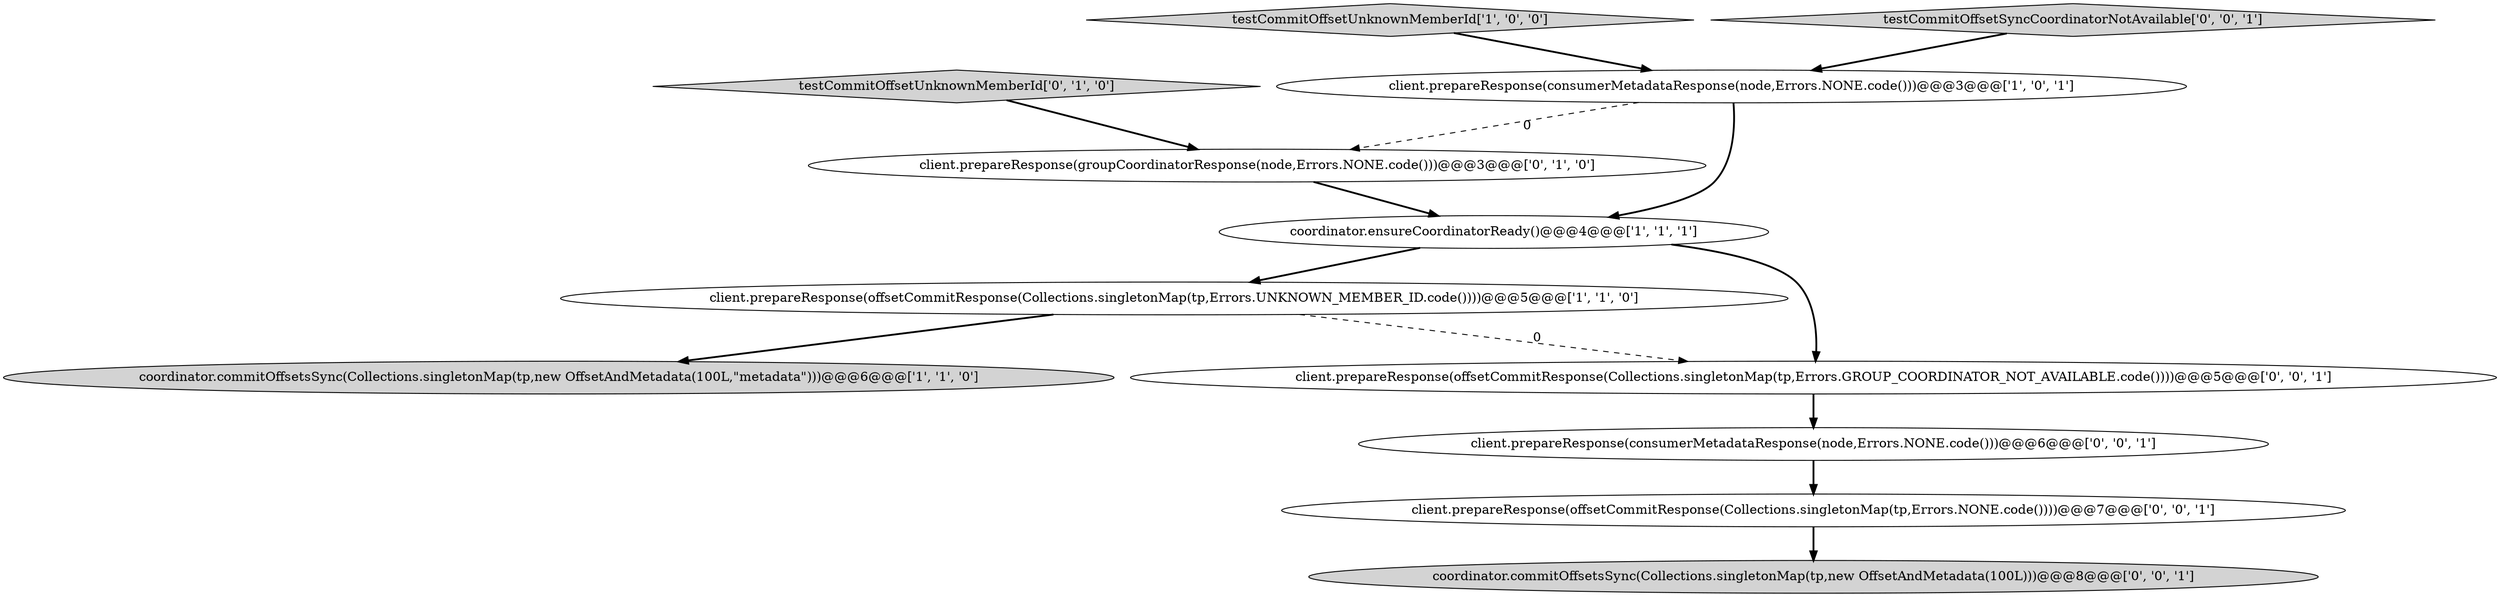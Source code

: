 digraph {
2 [style = filled, label = "coordinator.ensureCoordinatorReady()@@@4@@@['1', '1', '1']", fillcolor = white, shape = ellipse image = "AAA0AAABBB1BBB"];
3 [style = filled, label = "testCommitOffsetUnknownMemberId['1', '0', '0']", fillcolor = lightgray, shape = diamond image = "AAA0AAABBB1BBB"];
1 [style = filled, label = "client.prepareResponse(consumerMetadataResponse(node,Errors.NONE.code()))@@@3@@@['1', '0', '1']", fillcolor = white, shape = ellipse image = "AAA0AAABBB1BBB"];
10 [style = filled, label = "coordinator.commitOffsetsSync(Collections.singletonMap(tp,new OffsetAndMetadata(100L)))@@@8@@@['0', '0', '1']", fillcolor = lightgray, shape = ellipse image = "AAA0AAABBB3BBB"];
0 [style = filled, label = "client.prepareResponse(offsetCommitResponse(Collections.singletonMap(tp,Errors.UNKNOWN_MEMBER_ID.code())))@@@5@@@['1', '1', '0']", fillcolor = white, shape = ellipse image = "AAA0AAABBB1BBB"];
6 [style = filled, label = "testCommitOffsetUnknownMemberId['0', '1', '0']", fillcolor = lightgray, shape = diamond image = "AAA0AAABBB2BBB"];
4 [style = filled, label = "coordinator.commitOffsetsSync(Collections.singletonMap(tp,new OffsetAndMetadata(100L,\"metadata\")))@@@6@@@['1', '1', '0']", fillcolor = lightgray, shape = ellipse image = "AAA0AAABBB1BBB"];
7 [style = filled, label = "client.prepareResponse(consumerMetadataResponse(node,Errors.NONE.code()))@@@6@@@['0', '0', '1']", fillcolor = white, shape = ellipse image = "AAA0AAABBB3BBB"];
11 [style = filled, label = "testCommitOffsetSyncCoordinatorNotAvailable['0', '0', '1']", fillcolor = lightgray, shape = diamond image = "AAA0AAABBB3BBB"];
5 [style = filled, label = "client.prepareResponse(groupCoordinatorResponse(node,Errors.NONE.code()))@@@3@@@['0', '1', '0']", fillcolor = white, shape = ellipse image = "AAA1AAABBB2BBB"];
9 [style = filled, label = "client.prepareResponse(offsetCommitResponse(Collections.singletonMap(tp,Errors.NONE.code())))@@@7@@@['0', '0', '1']", fillcolor = white, shape = ellipse image = "AAA0AAABBB3BBB"];
8 [style = filled, label = "client.prepareResponse(offsetCommitResponse(Collections.singletonMap(tp,Errors.GROUP_COORDINATOR_NOT_AVAILABLE.code())))@@@5@@@['0', '0', '1']", fillcolor = white, shape = ellipse image = "AAA0AAABBB3BBB"];
5->2 [style = bold, label=""];
8->7 [style = bold, label=""];
9->10 [style = bold, label=""];
2->0 [style = bold, label=""];
1->5 [style = dashed, label="0"];
11->1 [style = bold, label=""];
0->4 [style = bold, label=""];
1->2 [style = bold, label=""];
6->5 [style = bold, label=""];
0->8 [style = dashed, label="0"];
3->1 [style = bold, label=""];
2->8 [style = bold, label=""];
7->9 [style = bold, label=""];
}
